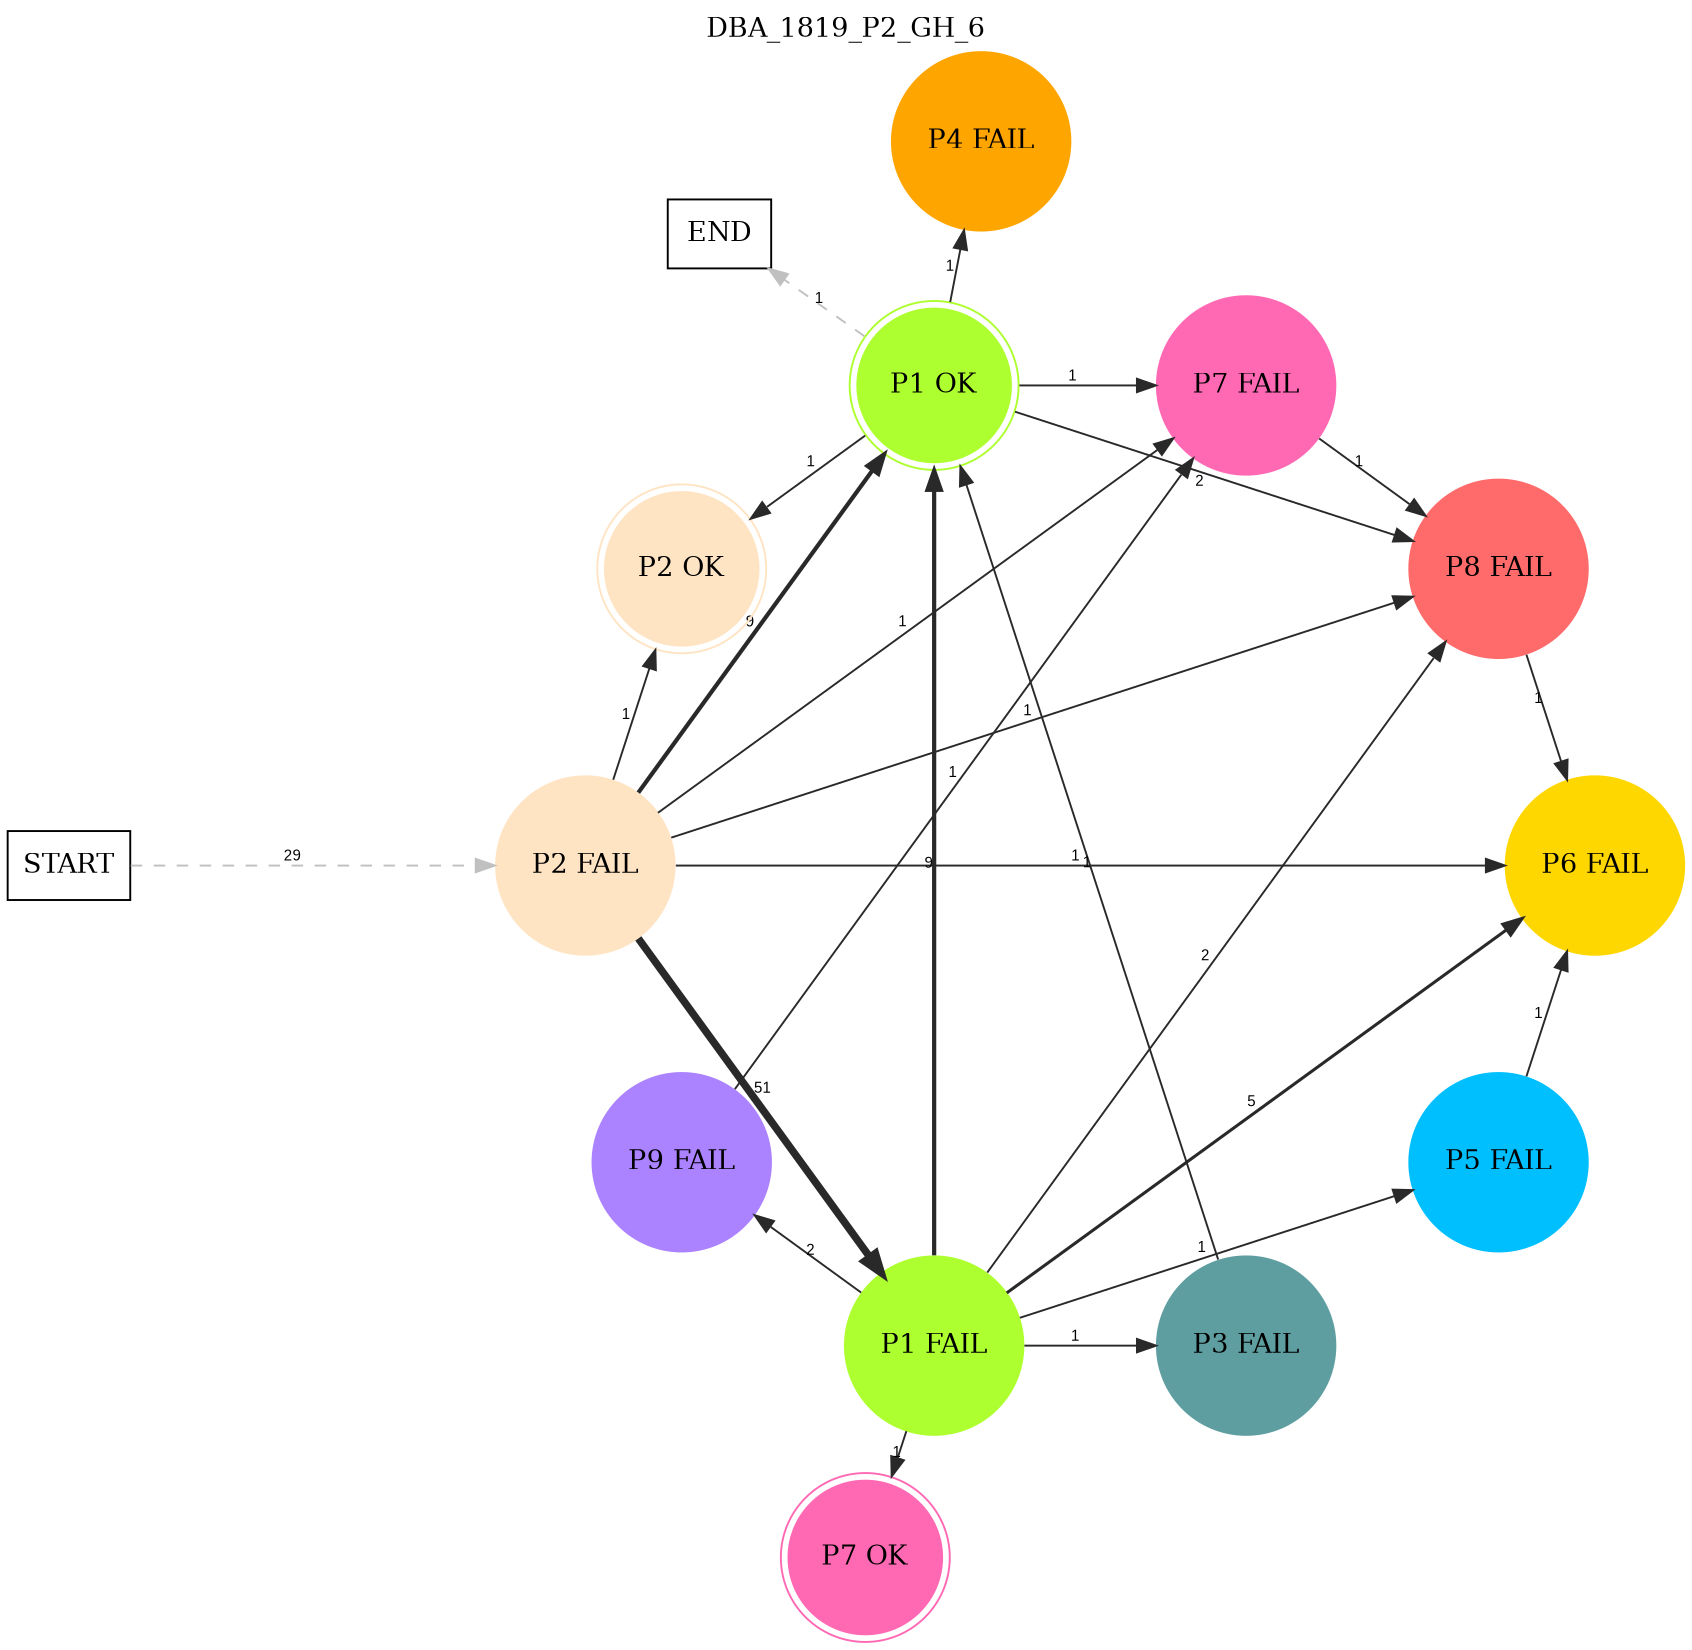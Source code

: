 digraph DBA_1819_P2_GH_6 {
	labelloc="t";
	label=DBA_1819_P2_GH_6;
	dpi = 150
	size="16,11!";
	margin = 0;
layout=circo;
"START" [shape=box, fillcolor=white, style=filled, color=black]
"P2 FAIL" [shape=circle, color=bisque, style=filled]
"P1 FAIL" [shape=circle, color=greenyellow, style=filled]
"P9 FAIL" [shape=circle, color=mediumpurple1, style=filled]
"P1 OK" [shape=circle, color=greenyellow, peripheries=2, style=filled]
"P2 OK" [shape=circle, color=bisque, peripheries=2, style=filled]
"P8 FAIL" [shape=circle, color=indianred1, style=filled]
"P7 FAIL" [shape=circle, color=hotpink, style=filled]
"P6 FAIL" [shape=circle, color=gold, style=filled]
"P3 FAIL" [shape=circle, color=cadetblue, style=filled]
"P5 FAIL" [shape=circle, color=deepskyblue, style=filled]
"P4 FAIL" [shape=circle, color=orange, style=filled]
"P7 OK" [shape=circle, color=hotpink, peripheries=2, style=filled]
"END" [shape=box, fillcolor=white, style=filled, color=black]
"START" -> "P2 FAIL" [ style = dashed color=grey label ="29" labelfloat=false fontname="Arial" fontsize=8]

"P2 FAIL" -> "P1 FAIL" [ color=grey16 penwidth = "3.93182563272433"label ="51" labelfloat=false fontname="Arial" fontsize=8]

"P2 FAIL" -> "P1 OK" [ color=grey16 penwidth = "2.19722457733622"label ="9" labelfloat=false fontname="Arial" fontsize=8]

"P2 FAIL" -> "P2 OK" [ color=grey16 penwidth = "1"label ="1" labelfloat=false fontname="Arial" fontsize=8]

"P2 FAIL" -> "P8 FAIL" [ color=grey16 penwidth = "1"label ="1" labelfloat=false fontname="Arial" fontsize=8]

"P2 FAIL" -> "P7 FAIL" [ color=grey16 penwidth = "1"label ="1" labelfloat=false fontname="Arial" fontsize=8]

"P2 FAIL" -> "P6 FAIL" [ color=grey16 penwidth = "1"label ="1" labelfloat=false fontname="Arial" fontsize=8]

"P1 FAIL" -> "P9 FAIL" [ color=grey16 penwidth = "1"label ="2" labelfloat=false fontname="Arial" fontsize=8]

"P1 FAIL" -> "P1 OK" [ color=grey16 penwidth = "2.19722457733622"label ="9" labelfloat=false fontname="Arial" fontsize=8]

"P1 FAIL" -> "P8 FAIL" [ color=grey16 penwidth = "1"label ="2" labelfloat=false fontname="Arial" fontsize=8]

"P1 FAIL" -> "P6 FAIL" [ color=grey16 penwidth = "1.6094379124341"label ="5" labelfloat=false fontname="Arial" fontsize=8]

"P1 FAIL" -> "P3 FAIL" [ color=grey16 penwidth = "1"label ="1" labelfloat=false fontname="Arial" fontsize=8]

"P1 FAIL" -> "P5 FAIL" [ color=grey16 penwidth = "1"label ="1" labelfloat=false fontname="Arial" fontsize=8]

"P1 FAIL" -> "P7 OK" [ color=grey16 penwidth = "1"label ="1" labelfloat=false fontname="Arial" fontsize=8]

"P9 FAIL" -> "P7 FAIL" [ color=grey16 penwidth = "1"label ="1" labelfloat=false fontname="Arial" fontsize=8]

"P1 OK" -> "P2 OK" [ color=grey16 penwidth = "1"label ="1" labelfloat=false fontname="Arial" fontsize=8]

"P1 OK" -> "P8 FAIL" [ color=grey16 penwidth = "1"label ="2" labelfloat=false fontname="Arial" fontsize=8]

"P1 OK" -> "P7 FAIL" [ color=grey16 penwidth = "1"label ="1" labelfloat=false fontname="Arial" fontsize=8]

"P1 OK" -> "P4 FAIL" [ color=grey16 penwidth = "1"label ="1" labelfloat=false fontname="Arial" fontsize=8]

"P1 OK" -> "END" [ style = dashed color=grey label ="1" labelfloat=false fontname="Arial" fontsize=8]

"P8 FAIL" -> "P6 FAIL" [ color=grey16 penwidth = "1"label ="1" labelfloat=false fontname="Arial" fontsize=8]

"P7 FAIL" -> "P8 FAIL" [ color=grey16 penwidth = "1"label ="1" labelfloat=false fontname="Arial" fontsize=8]

"P3 FAIL" -> "P1 OK" [ color=grey16 penwidth = "1"label ="1" labelfloat=false fontname="Arial" fontsize=8]

"P5 FAIL" -> "P6 FAIL" [ color=grey16 penwidth = "1"label ="1" labelfloat=false fontname="Arial" fontsize=8]

}
